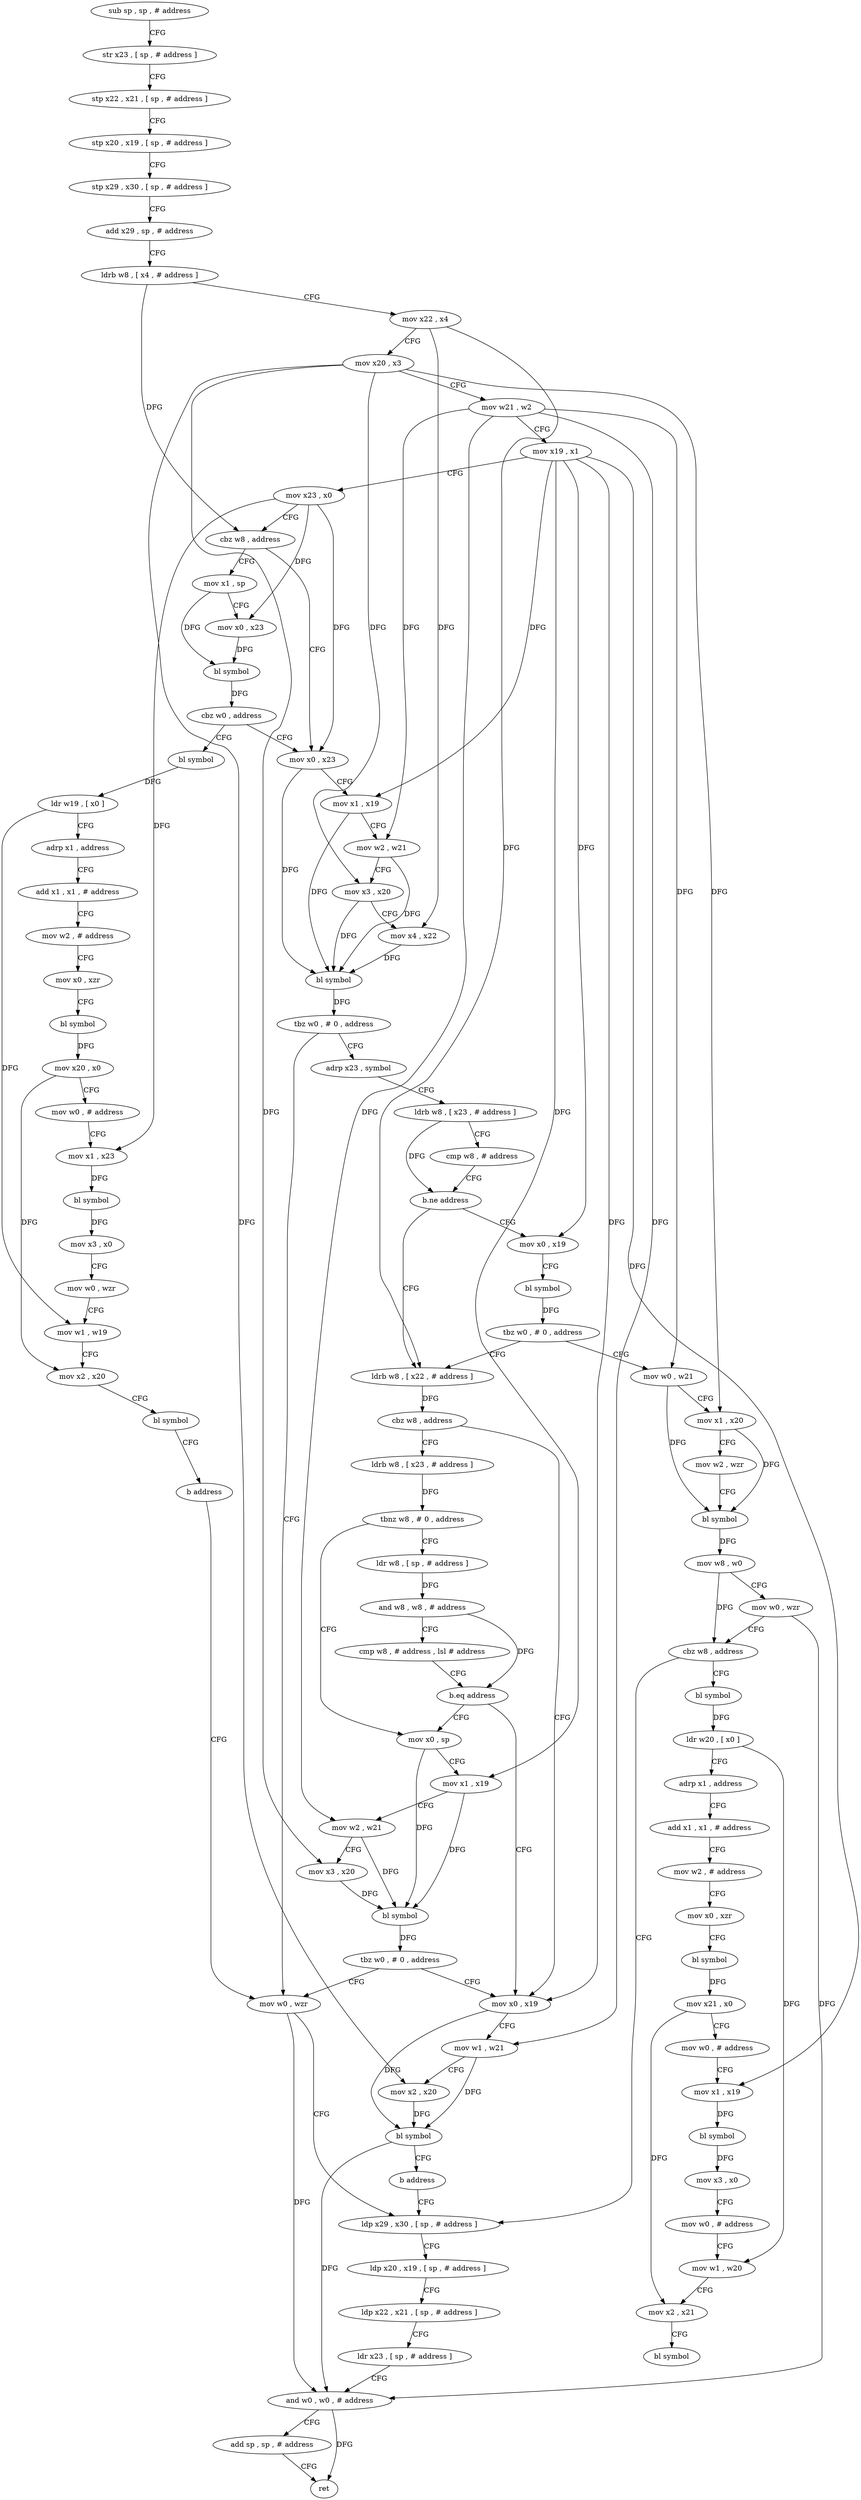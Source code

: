 digraph "func" {
"4209256" [label = "sub sp , sp , # address" ]
"4209260" [label = "str x23 , [ sp , # address ]" ]
"4209264" [label = "stp x22 , x21 , [ sp , # address ]" ]
"4209268" [label = "stp x20 , x19 , [ sp , # address ]" ]
"4209272" [label = "stp x29 , x30 , [ sp , # address ]" ]
"4209276" [label = "add x29 , sp , # address" ]
"4209280" [label = "ldrb w8 , [ x4 , # address ]" ]
"4209284" [label = "mov x22 , x4" ]
"4209288" [label = "mov x20 , x3" ]
"4209292" [label = "mov w21 , w2" ]
"4209296" [label = "mov x19 , x1" ]
"4209300" [label = "mov x23 , x0" ]
"4209304" [label = "cbz w8 , address" ]
"4209392" [label = "mov x0 , x23" ]
"4209308" [label = "mov x1 , sp" ]
"4209396" [label = "mov x1 , x19" ]
"4209400" [label = "mov w2 , w21" ]
"4209404" [label = "mov x3 , x20" ]
"4209408" [label = "mov x4 , x22" ]
"4209412" [label = "bl symbol" ]
"4209416" [label = "tbz w0 , # 0 , address" ]
"4209524" [label = "mov w0 , wzr" ]
"4209420" [label = "adrp x23 , symbol" ]
"4209312" [label = "mov x0 , x23" ]
"4209316" [label = "bl symbol" ]
"4209320" [label = "cbz w0 , address" ]
"4209324" [label = "bl symbol" ]
"4209528" [label = "ldp x29 , x30 , [ sp , # address ]" ]
"4209424" [label = "ldrb w8 , [ x23 , # address ]" ]
"4209428" [label = "cmp w8 , # address" ]
"4209432" [label = "b.ne address" ]
"4209448" [label = "ldrb w8 , [ x22 , # address ]" ]
"4209436" [label = "mov x0 , x19" ]
"4209328" [label = "ldr w19 , [ x0 ]" ]
"4209332" [label = "adrp x1 , address" ]
"4209336" [label = "add x1 , x1 , # address" ]
"4209340" [label = "mov w2 , # address" ]
"4209344" [label = "mov x0 , xzr" ]
"4209348" [label = "bl symbol" ]
"4209352" [label = "mov x20 , x0" ]
"4209356" [label = "mov w0 , # address" ]
"4209360" [label = "mov x1 , x23" ]
"4209364" [label = "bl symbol" ]
"4209368" [label = "mov x3 , x0" ]
"4209372" [label = "mov w0 , wzr" ]
"4209376" [label = "mov w1 , w19" ]
"4209380" [label = "mov x2 , x20" ]
"4209384" [label = "bl symbol" ]
"4209388" [label = "b address" ]
"4209452" [label = "cbz w8 , address" ]
"4209504" [label = "mov x0 , x19" ]
"4209456" [label = "ldrb w8 , [ x23 , # address ]" ]
"4209440" [label = "bl symbol" ]
"4209444" [label = "tbz w0 , # 0 , address" ]
"4209556" [label = "mov w0 , w21" ]
"4209508" [label = "mov w1 , w21" ]
"4209512" [label = "mov x2 , x20" ]
"4209516" [label = "bl symbol" ]
"4209520" [label = "b address" ]
"4209460" [label = "tbnz w8 , # 0 , address" ]
"4209480" [label = "mov x0 , sp" ]
"4209464" [label = "ldr w8 , [ sp , # address ]" ]
"4209560" [label = "mov x1 , x20" ]
"4209564" [label = "mov w2 , wzr" ]
"4209568" [label = "bl symbol" ]
"4209572" [label = "mov w8 , w0" ]
"4209576" [label = "mov w0 , wzr" ]
"4209580" [label = "cbz w8 , address" ]
"4209584" [label = "bl symbol" ]
"4209532" [label = "ldp x20 , x19 , [ sp , # address ]" ]
"4209536" [label = "ldp x22 , x21 , [ sp , # address ]" ]
"4209540" [label = "ldr x23 , [ sp , # address ]" ]
"4209544" [label = "and w0 , w0 , # address" ]
"4209548" [label = "add sp , sp , # address" ]
"4209552" [label = "ret" ]
"4209484" [label = "mov x1 , x19" ]
"4209488" [label = "mov w2 , w21" ]
"4209492" [label = "mov x3 , x20" ]
"4209496" [label = "bl symbol" ]
"4209500" [label = "tbz w0 , # 0 , address" ]
"4209468" [label = "and w8 , w8 , # address" ]
"4209472" [label = "cmp w8 , # address , lsl # address" ]
"4209476" [label = "b.eq address" ]
"4209588" [label = "ldr w20 , [ x0 ]" ]
"4209592" [label = "adrp x1 , address" ]
"4209596" [label = "add x1 , x1 , # address" ]
"4209600" [label = "mov w2 , # address" ]
"4209604" [label = "mov x0 , xzr" ]
"4209608" [label = "bl symbol" ]
"4209612" [label = "mov x21 , x0" ]
"4209616" [label = "mov w0 , # address" ]
"4209620" [label = "mov x1 , x19" ]
"4209624" [label = "bl symbol" ]
"4209628" [label = "mov x3 , x0" ]
"4209632" [label = "mov w0 , # address" ]
"4209636" [label = "mov w1 , w20" ]
"4209640" [label = "mov x2 , x21" ]
"4209644" [label = "bl symbol" ]
"4209256" -> "4209260" [ label = "CFG" ]
"4209260" -> "4209264" [ label = "CFG" ]
"4209264" -> "4209268" [ label = "CFG" ]
"4209268" -> "4209272" [ label = "CFG" ]
"4209272" -> "4209276" [ label = "CFG" ]
"4209276" -> "4209280" [ label = "CFG" ]
"4209280" -> "4209284" [ label = "CFG" ]
"4209280" -> "4209304" [ label = "DFG" ]
"4209284" -> "4209288" [ label = "CFG" ]
"4209284" -> "4209408" [ label = "DFG" ]
"4209284" -> "4209448" [ label = "DFG" ]
"4209288" -> "4209292" [ label = "CFG" ]
"4209288" -> "4209404" [ label = "DFG" ]
"4209288" -> "4209512" [ label = "DFG" ]
"4209288" -> "4209560" [ label = "DFG" ]
"4209288" -> "4209492" [ label = "DFG" ]
"4209292" -> "4209296" [ label = "CFG" ]
"4209292" -> "4209400" [ label = "DFG" ]
"4209292" -> "4209508" [ label = "DFG" ]
"4209292" -> "4209556" [ label = "DFG" ]
"4209292" -> "4209488" [ label = "DFG" ]
"4209296" -> "4209300" [ label = "CFG" ]
"4209296" -> "4209396" [ label = "DFG" ]
"4209296" -> "4209436" [ label = "DFG" ]
"4209296" -> "4209504" [ label = "DFG" ]
"4209296" -> "4209484" [ label = "DFG" ]
"4209296" -> "4209620" [ label = "DFG" ]
"4209300" -> "4209304" [ label = "CFG" ]
"4209300" -> "4209392" [ label = "DFG" ]
"4209300" -> "4209312" [ label = "DFG" ]
"4209300" -> "4209360" [ label = "DFG" ]
"4209304" -> "4209392" [ label = "CFG" ]
"4209304" -> "4209308" [ label = "CFG" ]
"4209392" -> "4209396" [ label = "CFG" ]
"4209392" -> "4209412" [ label = "DFG" ]
"4209308" -> "4209312" [ label = "CFG" ]
"4209308" -> "4209316" [ label = "DFG" ]
"4209396" -> "4209400" [ label = "CFG" ]
"4209396" -> "4209412" [ label = "DFG" ]
"4209400" -> "4209404" [ label = "CFG" ]
"4209400" -> "4209412" [ label = "DFG" ]
"4209404" -> "4209408" [ label = "CFG" ]
"4209404" -> "4209412" [ label = "DFG" ]
"4209408" -> "4209412" [ label = "DFG" ]
"4209412" -> "4209416" [ label = "DFG" ]
"4209416" -> "4209524" [ label = "CFG" ]
"4209416" -> "4209420" [ label = "CFG" ]
"4209524" -> "4209528" [ label = "CFG" ]
"4209524" -> "4209544" [ label = "DFG" ]
"4209420" -> "4209424" [ label = "CFG" ]
"4209312" -> "4209316" [ label = "DFG" ]
"4209316" -> "4209320" [ label = "DFG" ]
"4209320" -> "4209392" [ label = "CFG" ]
"4209320" -> "4209324" [ label = "CFG" ]
"4209324" -> "4209328" [ label = "DFG" ]
"4209528" -> "4209532" [ label = "CFG" ]
"4209424" -> "4209428" [ label = "CFG" ]
"4209424" -> "4209432" [ label = "DFG" ]
"4209428" -> "4209432" [ label = "CFG" ]
"4209432" -> "4209448" [ label = "CFG" ]
"4209432" -> "4209436" [ label = "CFG" ]
"4209448" -> "4209452" [ label = "DFG" ]
"4209436" -> "4209440" [ label = "CFG" ]
"4209328" -> "4209332" [ label = "CFG" ]
"4209328" -> "4209376" [ label = "DFG" ]
"4209332" -> "4209336" [ label = "CFG" ]
"4209336" -> "4209340" [ label = "CFG" ]
"4209340" -> "4209344" [ label = "CFG" ]
"4209344" -> "4209348" [ label = "CFG" ]
"4209348" -> "4209352" [ label = "DFG" ]
"4209352" -> "4209356" [ label = "CFG" ]
"4209352" -> "4209380" [ label = "DFG" ]
"4209356" -> "4209360" [ label = "CFG" ]
"4209360" -> "4209364" [ label = "DFG" ]
"4209364" -> "4209368" [ label = "DFG" ]
"4209368" -> "4209372" [ label = "CFG" ]
"4209372" -> "4209376" [ label = "CFG" ]
"4209376" -> "4209380" [ label = "CFG" ]
"4209380" -> "4209384" [ label = "CFG" ]
"4209384" -> "4209388" [ label = "CFG" ]
"4209388" -> "4209524" [ label = "CFG" ]
"4209452" -> "4209504" [ label = "CFG" ]
"4209452" -> "4209456" [ label = "CFG" ]
"4209504" -> "4209508" [ label = "CFG" ]
"4209504" -> "4209516" [ label = "DFG" ]
"4209456" -> "4209460" [ label = "DFG" ]
"4209440" -> "4209444" [ label = "DFG" ]
"4209444" -> "4209556" [ label = "CFG" ]
"4209444" -> "4209448" [ label = "CFG" ]
"4209556" -> "4209560" [ label = "CFG" ]
"4209556" -> "4209568" [ label = "DFG" ]
"4209508" -> "4209512" [ label = "CFG" ]
"4209508" -> "4209516" [ label = "DFG" ]
"4209512" -> "4209516" [ label = "DFG" ]
"4209516" -> "4209520" [ label = "CFG" ]
"4209516" -> "4209544" [ label = "DFG" ]
"4209520" -> "4209528" [ label = "CFG" ]
"4209460" -> "4209480" [ label = "CFG" ]
"4209460" -> "4209464" [ label = "CFG" ]
"4209480" -> "4209484" [ label = "CFG" ]
"4209480" -> "4209496" [ label = "DFG" ]
"4209464" -> "4209468" [ label = "DFG" ]
"4209560" -> "4209564" [ label = "CFG" ]
"4209560" -> "4209568" [ label = "DFG" ]
"4209564" -> "4209568" [ label = "CFG" ]
"4209568" -> "4209572" [ label = "DFG" ]
"4209572" -> "4209576" [ label = "CFG" ]
"4209572" -> "4209580" [ label = "DFG" ]
"4209576" -> "4209580" [ label = "CFG" ]
"4209576" -> "4209544" [ label = "DFG" ]
"4209580" -> "4209528" [ label = "CFG" ]
"4209580" -> "4209584" [ label = "CFG" ]
"4209584" -> "4209588" [ label = "DFG" ]
"4209532" -> "4209536" [ label = "CFG" ]
"4209536" -> "4209540" [ label = "CFG" ]
"4209540" -> "4209544" [ label = "CFG" ]
"4209544" -> "4209548" [ label = "CFG" ]
"4209544" -> "4209552" [ label = "DFG" ]
"4209548" -> "4209552" [ label = "CFG" ]
"4209484" -> "4209488" [ label = "CFG" ]
"4209484" -> "4209496" [ label = "DFG" ]
"4209488" -> "4209492" [ label = "CFG" ]
"4209488" -> "4209496" [ label = "DFG" ]
"4209492" -> "4209496" [ label = "DFG" ]
"4209496" -> "4209500" [ label = "DFG" ]
"4209500" -> "4209524" [ label = "CFG" ]
"4209500" -> "4209504" [ label = "CFG" ]
"4209468" -> "4209472" [ label = "CFG" ]
"4209468" -> "4209476" [ label = "DFG" ]
"4209472" -> "4209476" [ label = "CFG" ]
"4209476" -> "4209504" [ label = "CFG" ]
"4209476" -> "4209480" [ label = "CFG" ]
"4209588" -> "4209592" [ label = "CFG" ]
"4209588" -> "4209636" [ label = "DFG" ]
"4209592" -> "4209596" [ label = "CFG" ]
"4209596" -> "4209600" [ label = "CFG" ]
"4209600" -> "4209604" [ label = "CFG" ]
"4209604" -> "4209608" [ label = "CFG" ]
"4209608" -> "4209612" [ label = "DFG" ]
"4209612" -> "4209616" [ label = "CFG" ]
"4209612" -> "4209640" [ label = "DFG" ]
"4209616" -> "4209620" [ label = "CFG" ]
"4209620" -> "4209624" [ label = "DFG" ]
"4209624" -> "4209628" [ label = "DFG" ]
"4209628" -> "4209632" [ label = "CFG" ]
"4209632" -> "4209636" [ label = "CFG" ]
"4209636" -> "4209640" [ label = "CFG" ]
"4209640" -> "4209644" [ label = "CFG" ]
}
